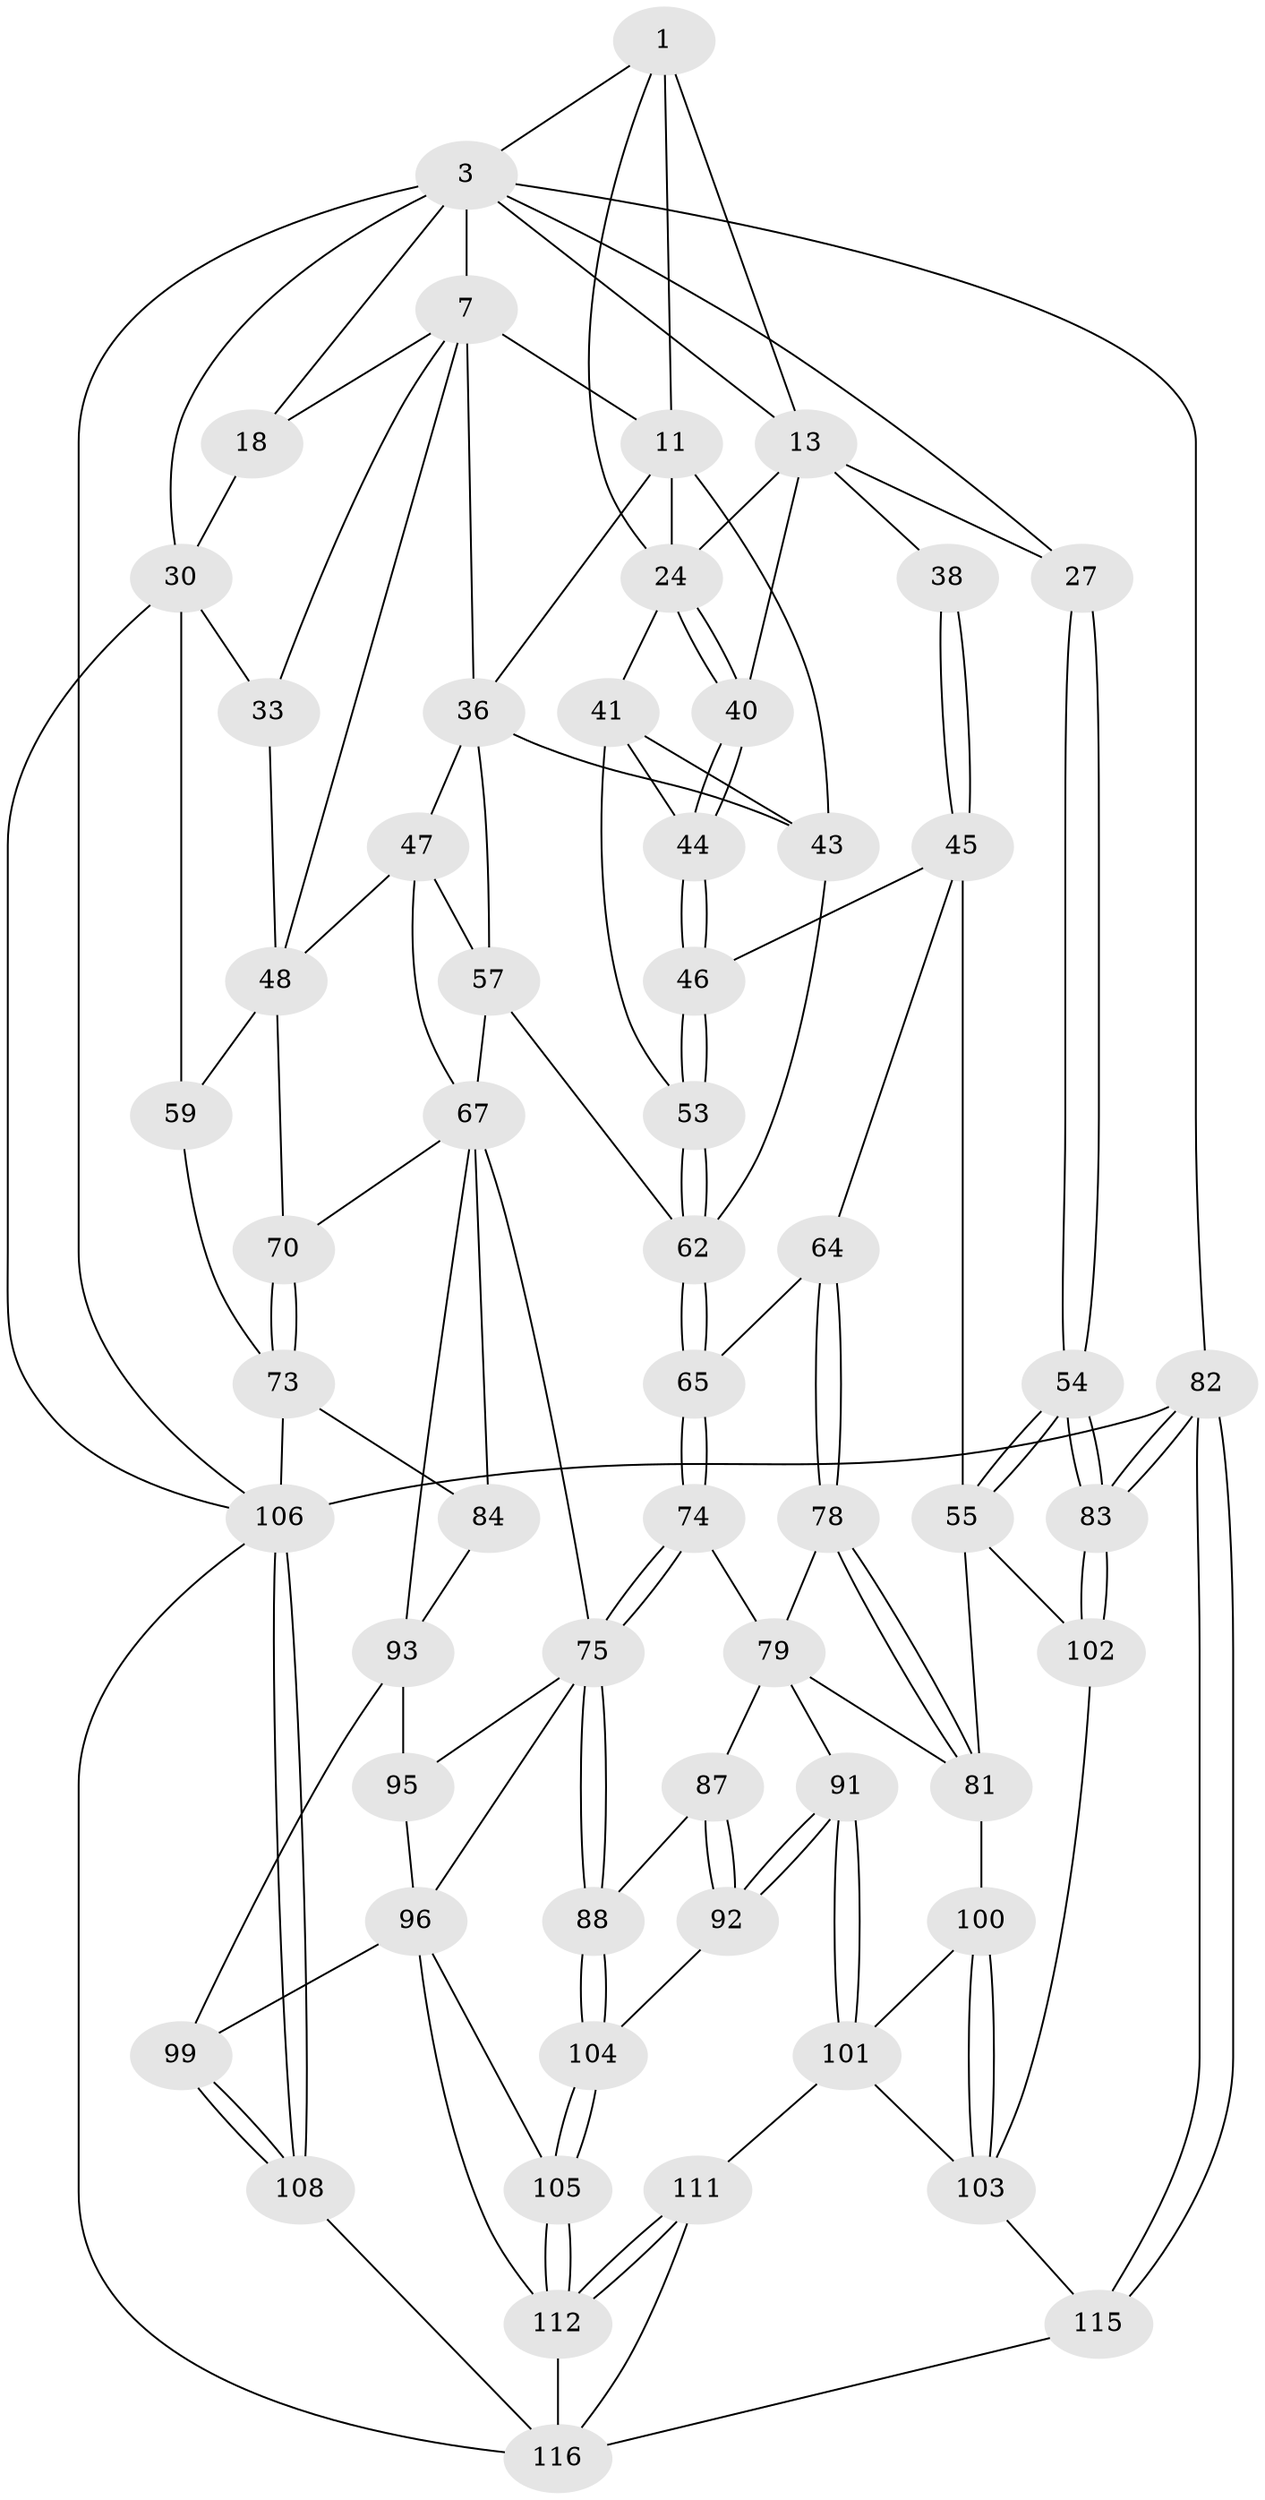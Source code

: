 // original degree distribution, {3: 0.01694915254237288, 4: 0.1694915254237288, 5: 0.6610169491525424, 6: 0.15254237288135594}
// Generated by graph-tools (version 1.1) at 2025/17/03/09/25 04:17:21]
// undirected, 59 vertices, 142 edges
graph export_dot {
graph [start="1"]
  node [color=gray90,style=filled];
  1 [pos="+0.5320332277961082+0",super="+2+10"];
  3 [pos="+0.8759293590127082+0",super="+4"];
  7 [pos="+0.24099613294415276+0",super="+8+16"];
  11 [pos="+0.4754231708555096+0.1720811128660679",super="+29+12"];
  13 [pos="+0.6646392644609193+0.08716932324348502",super="+21"];
  18 [pos="+0.07360747993411573+0.12502415949149479"];
  24 [pos="+0.6946107192053443+0.22595471207670104",super="+25"];
  27 [pos="+1+0.15882138225085143"];
  30 [pos="+0+0.1582878401432982",super="+61+31"];
  33 [pos="+0+0.25356007155513816"];
  36 [pos="+0.4757784342955617+0.3096675803813496",super="+52+37"];
  38 [pos="+0.905272454855939+0.3224072173899204"];
  40 [pos="+0.7686025214193372+0.30289503320519146"];
  41 [pos="+0.6737719159223525+0.34548970501516213",super="+42"];
  43 [pos="+0.6096315769387924+0.3767296973989224",super="+51"];
  44 [pos="+0.7717307427814882+0.32498405868990776"];
  45 [pos="+0.8732488555838825+0.39294649017734695",super="+56"];
  46 [pos="+0.86824703633974+0.3940782146123017"];
  47 [pos="+0.36529239800657737+0.43181659999792665",super="+58"];
  48 [pos="+0.3261939736762494+0.4372734037786867",super="+66+49"];
  53 [pos="+0.7497955257350936+0.45848467592381487"];
  54 [pos="+1+0.6007007845132836"];
  55 [pos="+1+0.5903509885641507",super="+80"];
  57 [pos="+0.526846365586048+0.4579897245670571",super="+71"];
  59 [pos="+0.1021135727940902+0.4642614571355825",super="+60"];
  62 [pos="+0.7268722793523004+0.533064391657235",super="+63"];
  64 [pos="+0.8053680618863188+0.5525209723647956"];
  65 [pos="+0.7283189696450829+0.5355912628465089"];
  67 [pos="+0.39633115124397117+0.5332216011599544",super="+72+68"];
  70 [pos="+0.24921487608920423+0.5748833144928359"];
  73 [pos="+0.04006320362849325+0.6411443695253318",super="+85"];
  74 [pos="+0.7356295958109524+0.6107037548397062"];
  75 [pos="+0.6177836471725133+0.6989278855182438",super="+76"];
  78 [pos="+0.8578702674012464+0.6159010205847508"];
  79 [pos="+0.7372001463984981+0.6128903858545182",super="+86"];
  81 [pos="+0.9304700801662241+0.6654259820396676",super="+89"];
  82 [pos="+1+1"];
  83 [pos="+1+1"];
  84 [pos="+0.17075351371384326+0.713548451129613"];
  87 [pos="+0.7311577325737629+0.6772054082165853"];
  88 [pos="+0.6661700822941483+0.751830916723588"];
  91 [pos="+0.7705002465824274+0.8122453048756036"];
  92 [pos="+0.7563648797734389+0.803872044426155"];
  93 [pos="+0.3471806659291092+0.6605754025163281",super="+94"];
  95 [pos="+0.46883857657088546+0.6609926934526583"];
  96 [pos="+0.550523070139316+0.7482449923951859",super="+97"];
  99 [pos="+0.31521571895226214+0.8202885197696991"];
  100 [pos="+0.7764029615864423+0.8141440401714647"];
  101 [pos="+0.7735322887605632+0.8148285554762401",super="+110"];
  102 [pos="+0.9206062941224091+0.8576115116764274"];
  103 [pos="+0.9108126051418811+0.8571165841011148",super="+114"];
  104 [pos="+0.6774220906028794+0.7703300075516468"];
  105 [pos="+0.591765242559526+0.8543527132756259"];
  106 [pos="+0.10570418414348452+0.8470027634693457",super="+107"];
  108 [pos="+0.1878762170332135+0.9786734517966889"];
  111 [pos="+0.6606593866067474+0.9460695947578566"];
  112 [pos="+0.5798785585511064+0.8921323585838489",super="+113"];
  115 [pos="+0.8711280374583834+1"];
  116 [pos="+0.4147592199924423+1",super="+118+117"];
  1 -- 3;
  1 -- 13 [weight=2];
  1 -- 11;
  1 -- 24;
  3 -- 13;
  3 -- 18;
  3 -- 82;
  3 -- 7;
  3 -- 106;
  3 -- 27;
  3 -- 30;
  7 -- 11 [weight=2];
  7 -- 36;
  7 -- 48;
  7 -- 33;
  7 -- 18;
  11 -- 36;
  11 -- 43;
  11 -- 24;
  13 -- 38 [weight=2];
  13 -- 24;
  13 -- 40;
  13 -- 27;
  18 -- 30;
  24 -- 40;
  24 -- 40;
  24 -- 41;
  27 -- 54;
  27 -- 54;
  30 -- 59;
  30 -- 106;
  30 -- 33;
  33 -- 48;
  36 -- 57;
  36 -- 43;
  36 -- 47;
  38 -- 45;
  38 -- 45;
  40 -- 44;
  40 -- 44;
  41 -- 44;
  41 -- 43;
  41 -- 53;
  43 -- 62;
  44 -- 46;
  44 -- 46;
  45 -- 46;
  45 -- 64;
  45 -- 55;
  46 -- 53;
  46 -- 53;
  47 -- 48;
  47 -- 57;
  47 -- 67;
  48 -- 59 [weight=2];
  48 -- 70;
  53 -- 62;
  53 -- 62;
  54 -- 55;
  54 -- 55;
  54 -- 83;
  54 -- 83;
  55 -- 81;
  55 -- 102;
  57 -- 67;
  57 -- 62;
  59 -- 73;
  62 -- 65;
  62 -- 65;
  64 -- 65;
  64 -- 78;
  64 -- 78;
  65 -- 74;
  65 -- 74;
  67 -- 75;
  67 -- 84;
  67 -- 93;
  67 -- 70;
  70 -- 73;
  70 -- 73;
  73 -- 106;
  73 -- 84;
  74 -- 75;
  74 -- 75;
  74 -- 79;
  75 -- 88;
  75 -- 88;
  75 -- 96;
  75 -- 95;
  78 -- 79;
  78 -- 81;
  78 -- 81;
  79 -- 91;
  79 -- 87;
  79 -- 81;
  81 -- 100;
  82 -- 83;
  82 -- 83;
  82 -- 115;
  82 -- 115;
  82 -- 106;
  83 -- 102;
  83 -- 102;
  84 -- 93;
  87 -- 88;
  87 -- 92;
  87 -- 92;
  88 -- 104;
  88 -- 104;
  91 -- 92;
  91 -- 92;
  91 -- 101;
  91 -- 101;
  92 -- 104;
  93 -- 95;
  93 -- 99;
  95 -- 96;
  96 -- 105;
  96 -- 99;
  96 -- 112;
  99 -- 108;
  99 -- 108;
  100 -- 101;
  100 -- 103;
  100 -- 103;
  101 -- 111;
  101 -- 103;
  102 -- 103;
  103 -- 115;
  104 -- 105;
  104 -- 105;
  105 -- 112;
  105 -- 112;
  106 -- 108;
  106 -- 108;
  106 -- 116;
  108 -- 116;
  111 -- 112;
  111 -- 112;
  111 -- 116;
  112 -- 116;
  115 -- 116;
}
